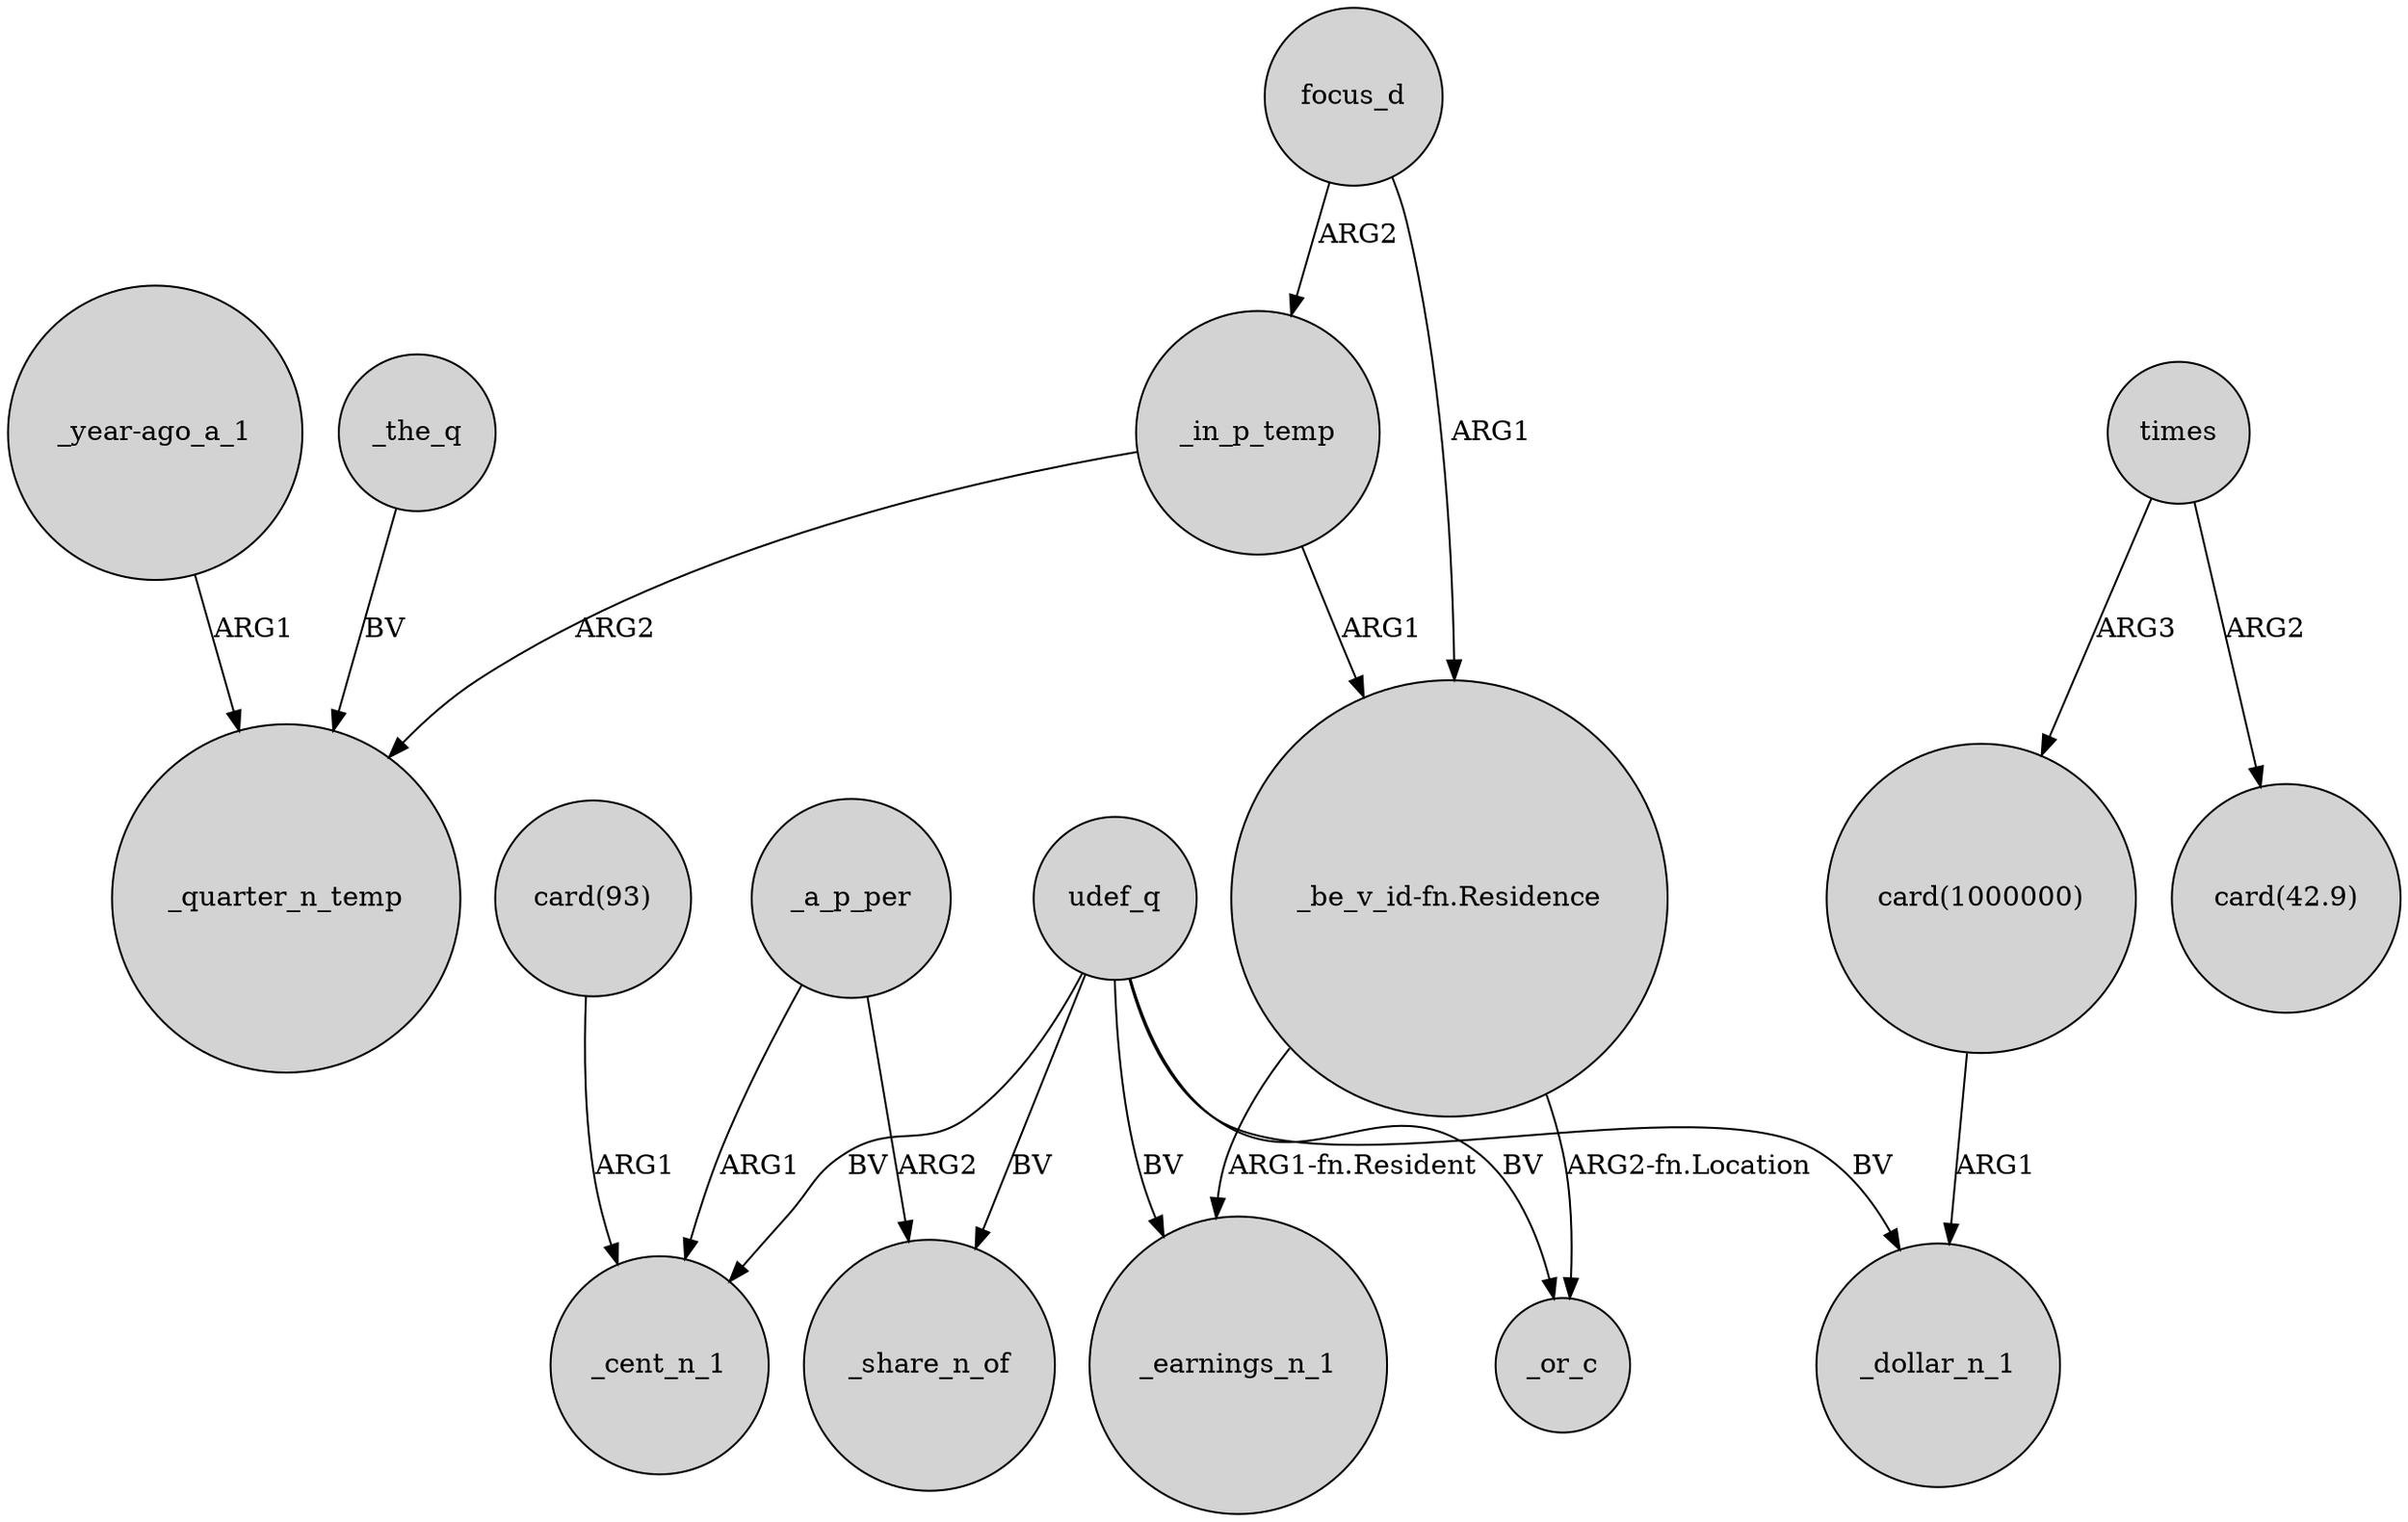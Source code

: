 digraph {
	node [shape=circle style=filled]
	_in_p_temp -> _quarter_n_temp [label=ARG2]
	"card(93)" -> _cent_n_1 [label=ARG1]
	times -> "card(42.9)" [label=ARG2]
	_a_p_per -> _cent_n_1 [label=ARG1]
	_the_q -> _quarter_n_temp [label=BV]
	times -> "card(1000000)" [label=ARG3]
	"_be_v_id-fn.Residence" -> _or_c [label="ARG2-fn.Location"]
	udef_q -> _cent_n_1 [label=BV]
	udef_q -> _or_c [label=BV]
	_a_p_per -> _share_n_of [label=ARG2]
	udef_q -> _earnings_n_1 [label=BV]
	_in_p_temp -> "_be_v_id-fn.Residence" [label=ARG1]
	udef_q -> _share_n_of [label=BV]
	udef_q -> _dollar_n_1 [label=BV]
	"card(1000000)" -> _dollar_n_1 [label=ARG1]
	focus_d -> _in_p_temp [label=ARG2]
	"_be_v_id-fn.Residence" -> _earnings_n_1 [label="ARG1-fn.Resident"]
	"_year-ago_a_1" -> _quarter_n_temp [label=ARG1]
	focus_d -> "_be_v_id-fn.Residence" [label=ARG1]
}
